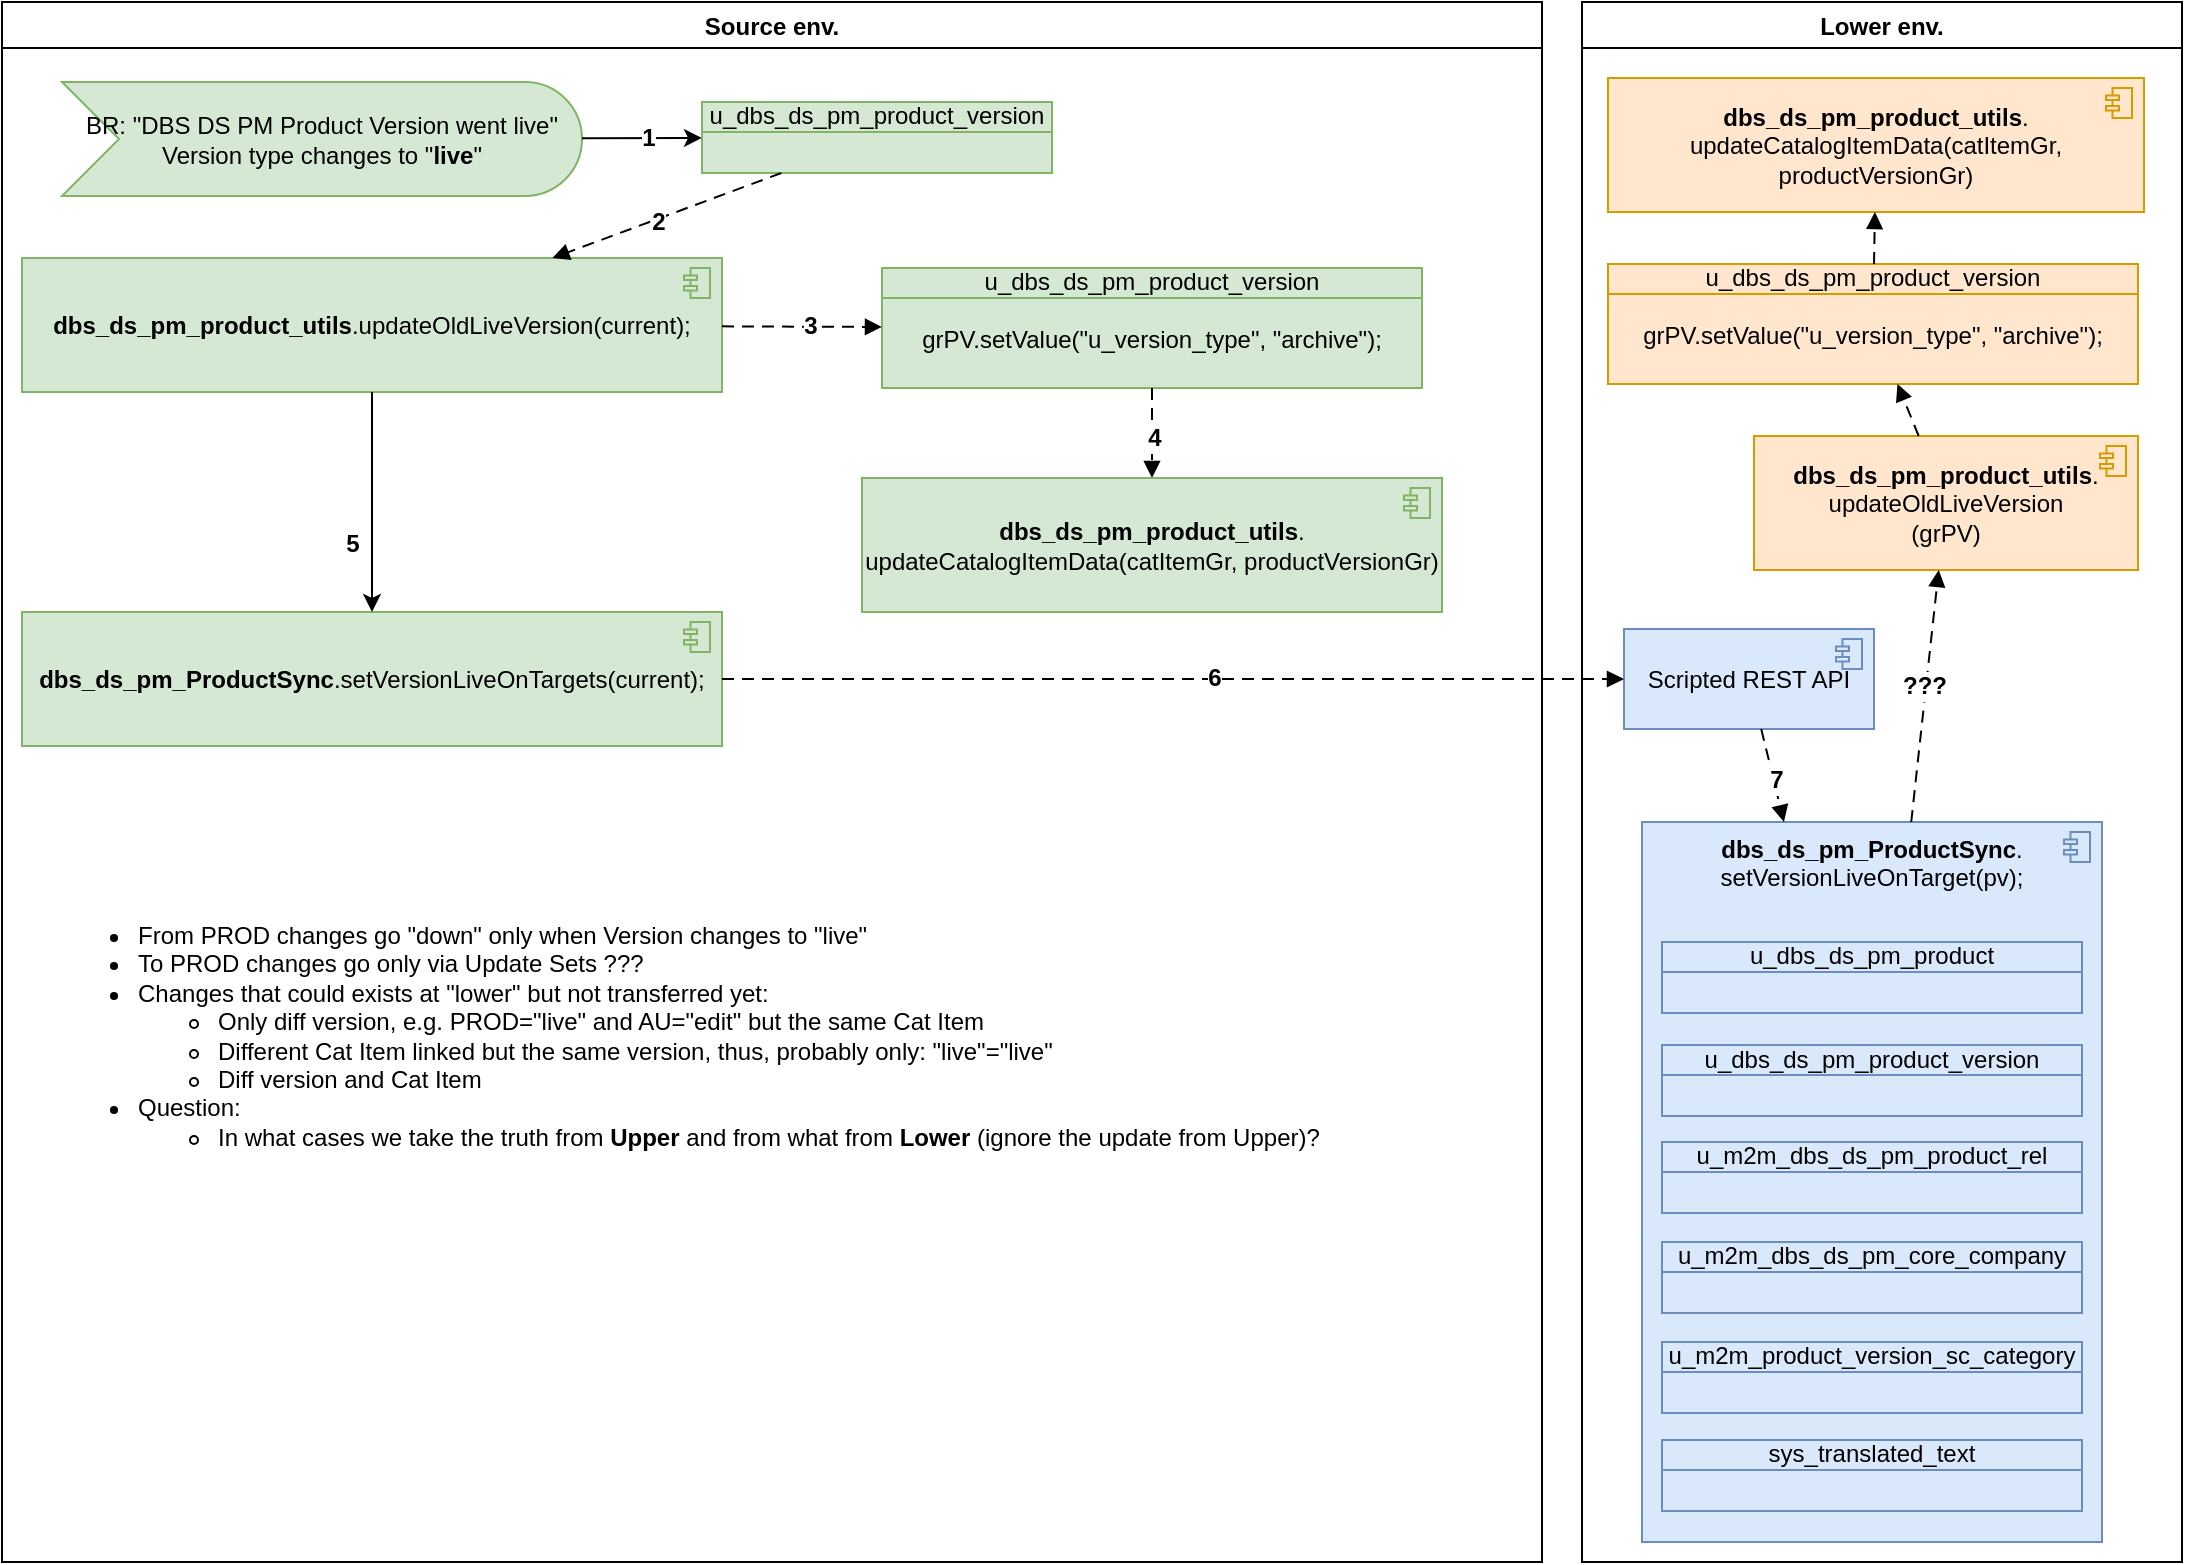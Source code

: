 <mxfile version="22.1.7" type="github">
  <diagram name="Page-1" id="jKb18ju2QpwEmjpjgpJ_">
    <mxGraphModel dx="1578" dy="1831" grid="0" gridSize="10" guides="1" tooltips="1" connect="1" arrows="1" fold="1" page="1" pageScale="1" pageWidth="1169" pageHeight="827" math="0" shadow="0">
      <root>
        <mxCell id="0" />
        <mxCell id="1" parent="0" />
        <mxCell id="rB3nnP-iTHuCGY8ewRmM-4" value="BR: &quot;DBS DS PM Product Version went live&quot;&lt;br&gt;Version type changes to &quot;&lt;b&gt;live&lt;/b&gt;&quot;" style="html=1;outlineConnect=0;whiteSpace=wrap;fillColor=#d5e8d4;shape=mxgraph.archimate3.event;strokeColor=#82b366;" vertex="1" parent="1">
          <mxGeometry x="80" y="-770" width="260" height="57" as="geometry" />
        </mxCell>
        <mxCell id="rB3nnP-iTHuCGY8ewRmM-9" value="" style="edgeStyle=none;rounded=0;orthogonalLoop=1;jettySize=auto;html=1;fontSize=6;" edge="1" parent="1" source="rB3nnP-iTHuCGY8ewRmM-4" target="rB3nnP-iTHuCGY8ewRmM-31">
          <mxGeometry relative="1" as="geometry">
            <mxPoint x="334" y="-505.87" as="sourcePoint" />
            <mxPoint x="449" y="-479.87" as="targetPoint" />
          </mxGeometry>
        </mxCell>
        <mxCell id="rB3nnP-iTHuCGY8ewRmM-10" value="&lt;font style=&quot;font-size: 12px;&quot;&gt;&lt;b&gt;1&lt;/b&gt;&lt;/font&gt;" style="edgeLabel;html=1;align=center;verticalAlign=middle;resizable=0;points=[];fontSize=6;" vertex="1" connectable="0" parent="rB3nnP-iTHuCGY8ewRmM-9">
          <mxGeometry x="0.4" y="-1" relative="1" as="geometry">
            <mxPoint x="-9" y="-1" as="offset" />
          </mxGeometry>
        </mxCell>
        <mxCell id="rB3nnP-iTHuCGY8ewRmM-31" value="u_dbs_ds_pm_product_version" style="html=1;outlineConnect=0;whiteSpace=wrap;fillColor=#d5e8d4;shape=mxgraph.archimate3.businessObject;overflow=fill;strokeColor=#82b366;" vertex="1" parent="1">
          <mxGeometry x="400" y="-760" width="175" height="35.5" as="geometry" />
        </mxCell>
        <mxCell id="rB3nnP-iTHuCGY8ewRmM-57" value="&lt;b&gt;dbs_ds_pm_product_utils&lt;/b&gt;.updateOldLiveVersion(current);" style="html=1;outlineConnect=0;whiteSpace=wrap;fillColor=#d5e8d4;shape=mxgraph.archimate3.application;appType=comp;archiType=square;strokeColor=#82b366;verticalAlign=middle;" vertex="1" parent="1">
          <mxGeometry x="60" y="-682" width="350" height="67" as="geometry" />
        </mxCell>
        <mxCell id="rB3nnP-iTHuCGY8ewRmM-59" value="" style="html=1;endArrow=block;dashed=1;elbow=vertical;endFill=1;dashPattern=6 4;rounded=0;fontSize=12;" edge="1" parent="1" source="rB3nnP-iTHuCGY8ewRmM-31" target="rB3nnP-iTHuCGY8ewRmM-57">
          <mxGeometry width="160" relative="1" as="geometry">
            <mxPoint x="837" y="-180" as="sourcePoint" />
            <mxPoint x="1008" y="-180" as="targetPoint" />
          </mxGeometry>
        </mxCell>
        <mxCell id="rB3nnP-iTHuCGY8ewRmM-60" value="&lt;b&gt;2&lt;/b&gt;" style="edgeLabel;html=1;align=center;verticalAlign=middle;resizable=0;points=[];fontSize=12;" vertex="1" connectable="0" parent="rB3nnP-iTHuCGY8ewRmM-59">
          <mxGeometry x="0.091" y="1" relative="1" as="geometry">
            <mxPoint as="offset" />
          </mxGeometry>
        </mxCell>
        <mxCell id="rB3nnP-iTHuCGY8ewRmM-63" value="u_dbs_ds_pm_product_version&lt;br&gt;&lt;br&gt;grPV.setValue(&quot;u_version_type&quot;, &quot;archive&quot;);" style="html=1;outlineConnect=0;whiteSpace=wrap;fillColor=#d5e8d4;shape=mxgraph.archimate3.businessObject;overflow=fill;strokeColor=#82b366;" vertex="1" parent="1">
          <mxGeometry x="490" y="-677" width="270" height="60" as="geometry" />
        </mxCell>
        <mxCell id="rB3nnP-iTHuCGY8ewRmM-64" value="" style="html=1;endArrow=block;dashed=1;elbow=vertical;endFill=1;dashPattern=6 4;rounded=0;fontSize=12;" edge="1" parent="1" source="rB3nnP-iTHuCGY8ewRmM-57" target="rB3nnP-iTHuCGY8ewRmM-63">
          <mxGeometry width="160" relative="1" as="geometry">
            <mxPoint x="-15" y="-639" as="sourcePoint" />
            <mxPoint x="70" y="-639" as="targetPoint" />
          </mxGeometry>
        </mxCell>
        <mxCell id="rB3nnP-iTHuCGY8ewRmM-65" value="&lt;b&gt;3&lt;/b&gt;" style="edgeLabel;html=1;align=center;verticalAlign=middle;resizable=0;points=[];fontSize=12;" vertex="1" connectable="0" parent="rB3nnP-iTHuCGY8ewRmM-64">
          <mxGeometry x="0.091" y="1" relative="1" as="geometry">
            <mxPoint as="offset" />
          </mxGeometry>
        </mxCell>
        <mxCell id="rB3nnP-iTHuCGY8ewRmM-67" value="" style="html=1;endArrow=block;dashed=1;elbow=vertical;endFill=1;dashPattern=6 4;rounded=0;fontSize=12;" edge="1" parent="1" source="rB3nnP-iTHuCGY8ewRmM-63" target="rB3nnP-iTHuCGY8ewRmM-66">
          <mxGeometry width="160" relative="1" as="geometry">
            <mxPoint x="420" y="-638" as="sourcePoint" />
            <mxPoint x="500" y="-638" as="targetPoint" />
          </mxGeometry>
        </mxCell>
        <mxCell id="rB3nnP-iTHuCGY8ewRmM-68" value="&lt;b&gt;4&lt;/b&gt;" style="edgeLabel;html=1;align=center;verticalAlign=middle;resizable=0;points=[];fontSize=12;" vertex="1" connectable="0" parent="rB3nnP-iTHuCGY8ewRmM-67">
          <mxGeometry x="0.091" y="1" relative="1" as="geometry">
            <mxPoint as="offset" />
          </mxGeometry>
        </mxCell>
        <mxCell id="rB3nnP-iTHuCGY8ewRmM-69" value="Lower env." style="swimlane;" vertex="1" parent="1">
          <mxGeometry x="840" y="-810" width="300" height="780" as="geometry" />
        </mxCell>
        <mxCell id="rB3nnP-iTHuCGY8ewRmM-75" value="Scripted REST API" style="html=1;outlineConnect=0;whiteSpace=wrap;fillColor=#dae8fc;shape=mxgraph.archimate3.application;appType=comp;archiType=square;strokeColor=#6c8ebf;verticalAlign=middle;" vertex="1" parent="rB3nnP-iTHuCGY8ewRmM-69">
          <mxGeometry x="21" y="313.5" width="125" height="50" as="geometry" />
        </mxCell>
        <mxCell id="rB3nnP-iTHuCGY8ewRmM-78" value="&lt;b&gt;dbs_ds_pm_ProductSync&lt;/b&gt;.&lt;br&gt;setVersionLiveOnTarget(pv);" style="html=1;outlineConnect=0;whiteSpace=wrap;fillColor=#dae8fc;shape=mxgraph.archimate3.application;appType=comp;archiType=square;strokeColor=#6c8ebf;verticalAlign=top;" vertex="1" parent="rB3nnP-iTHuCGY8ewRmM-69">
          <mxGeometry x="30" y="410" width="230" height="360" as="geometry" />
        </mxCell>
        <mxCell id="rB3nnP-iTHuCGY8ewRmM-79" value="" style="html=1;endArrow=block;dashed=1;elbow=vertical;endFill=1;dashPattern=6 4;rounded=0;fontSize=12;" edge="1" parent="rB3nnP-iTHuCGY8ewRmM-69" source="rB3nnP-iTHuCGY8ewRmM-75" target="rB3nnP-iTHuCGY8ewRmM-78">
          <mxGeometry width="160" relative="1" as="geometry">
            <mxPoint x="-410" y="346.5" as="sourcePoint" />
            <mxPoint x="50" y="346.5" as="targetPoint" />
          </mxGeometry>
        </mxCell>
        <mxCell id="rB3nnP-iTHuCGY8ewRmM-80" value="&lt;b&gt;7&lt;/b&gt;" style="edgeLabel;html=1;align=center;verticalAlign=middle;resizable=0;points=[];fontSize=12;" vertex="1" connectable="0" parent="rB3nnP-iTHuCGY8ewRmM-79">
          <mxGeometry x="0.091" y="1" relative="1" as="geometry">
            <mxPoint as="offset" />
          </mxGeometry>
        </mxCell>
        <mxCell id="rB3nnP-iTHuCGY8ewRmM-87" value="u_dbs_ds_pm_product" style="html=1;outlineConnect=0;whiteSpace=wrap;fillColor=#dae8fc;shape=mxgraph.archimate3.businessObject;overflow=fill;strokeColor=#6c8ebf;" vertex="1" parent="rB3nnP-iTHuCGY8ewRmM-69">
          <mxGeometry x="40" y="470" width="210" height="35.5" as="geometry" />
        </mxCell>
        <mxCell id="rB3nnP-iTHuCGY8ewRmM-88" value="u_dbs_ds_pm_product_version" style="html=1;outlineConnect=0;whiteSpace=wrap;fillColor=#dae8fc;shape=mxgraph.archimate3.businessObject;overflow=fill;strokeColor=#6c8ebf;" vertex="1" parent="rB3nnP-iTHuCGY8ewRmM-69">
          <mxGeometry x="40" y="521.5" width="210" height="35.5" as="geometry" />
        </mxCell>
        <mxCell id="rB3nnP-iTHuCGY8ewRmM-89" value="u_m2m_dbs_ds_pm_product_rel" style="html=1;outlineConnect=0;whiteSpace=wrap;fillColor=#dae8fc;shape=mxgraph.archimate3.businessObject;overflow=fill;strokeColor=#6c8ebf;" vertex="1" parent="rB3nnP-iTHuCGY8ewRmM-69">
          <mxGeometry x="40" y="570" width="210" height="35.5" as="geometry" />
        </mxCell>
        <mxCell id="rB3nnP-iTHuCGY8ewRmM-90" value="u_m2m_dbs_ds_pm_core_company" style="html=1;outlineConnect=0;whiteSpace=wrap;fillColor=#dae8fc;shape=mxgraph.archimate3.businessObject;overflow=fill;strokeColor=#6c8ebf;" vertex="1" parent="rB3nnP-iTHuCGY8ewRmM-69">
          <mxGeometry x="40" y="620" width="210" height="35.5" as="geometry" />
        </mxCell>
        <mxCell id="rB3nnP-iTHuCGY8ewRmM-91" value="u_m2m_product_version_sc_category" style="html=1;outlineConnect=0;whiteSpace=wrap;fillColor=#dae8fc;shape=mxgraph.archimate3.businessObject;overflow=fill;strokeColor=#6c8ebf;" vertex="1" parent="rB3nnP-iTHuCGY8ewRmM-69">
          <mxGeometry x="40" y="670" width="210" height="35.5" as="geometry" />
        </mxCell>
        <mxCell id="rB3nnP-iTHuCGY8ewRmM-92" value="sys_translated_text" style="html=1;outlineConnect=0;whiteSpace=wrap;fillColor=#dae8fc;shape=mxgraph.archimate3.businessObject;overflow=fill;strokeColor=#6c8ebf;" vertex="1" parent="rB3nnP-iTHuCGY8ewRmM-69">
          <mxGeometry x="40" y="719" width="210" height="35.5" as="geometry" />
        </mxCell>
        <mxCell id="rB3nnP-iTHuCGY8ewRmM-93" value="&lt;b&gt;dbs_ds_pm_product_utils&lt;/b&gt;.&lt;br&gt;updateOldLiveVersion&lt;br&gt;(grPV)" style="html=1;outlineConnect=0;whiteSpace=wrap;fillColor=#ffe6cc;shape=mxgraph.archimate3.application;appType=comp;archiType=square;strokeColor=#d79b00;verticalAlign=middle;" vertex="1" parent="rB3nnP-iTHuCGY8ewRmM-69">
          <mxGeometry x="86" y="217" width="192" height="67" as="geometry" />
        </mxCell>
        <mxCell id="rB3nnP-iTHuCGY8ewRmM-94" value="" style="html=1;endArrow=block;dashed=1;elbow=vertical;endFill=1;dashPattern=6 4;rounded=0;fontSize=12;" edge="1" parent="rB3nnP-iTHuCGY8ewRmM-69" source="rB3nnP-iTHuCGY8ewRmM-78" target="rB3nnP-iTHuCGY8ewRmM-93">
          <mxGeometry width="160" relative="1" as="geometry">
            <mxPoint x="204" y="334" as="sourcePoint" />
            <mxPoint x="155" y="420" as="targetPoint" />
          </mxGeometry>
        </mxCell>
        <mxCell id="rB3nnP-iTHuCGY8ewRmM-95" value="&lt;b&gt;???&lt;/b&gt;" style="edgeLabel;html=1;align=center;verticalAlign=middle;resizable=0;points=[];fontSize=12;" vertex="1" connectable="0" parent="rB3nnP-iTHuCGY8ewRmM-94">
          <mxGeometry x="0.091" y="1" relative="1" as="geometry">
            <mxPoint as="offset" />
          </mxGeometry>
        </mxCell>
        <mxCell id="rB3nnP-iTHuCGY8ewRmM-98" value="u_dbs_ds_pm_product_version&lt;br&gt;&lt;br&gt;grPV.setValue(&quot;u_version_type&quot;, &quot;archive&quot;);" style="html=1;outlineConnect=0;whiteSpace=wrap;fillColor=#ffe6cc;shape=mxgraph.archimate3.businessObject;overflow=fill;strokeColor=#d79b00;" vertex="1" parent="rB3nnP-iTHuCGY8ewRmM-69">
          <mxGeometry x="13" y="131" width="265" height="60" as="geometry" />
        </mxCell>
        <mxCell id="rB3nnP-iTHuCGY8ewRmM-99" value="" style="html=1;endArrow=block;dashed=1;elbow=vertical;endFill=1;dashPattern=6 4;rounded=0;fontSize=12;" edge="1" parent="rB3nnP-iTHuCGY8ewRmM-69" source="rB3nnP-iTHuCGY8ewRmM-93" target="rB3nnP-iTHuCGY8ewRmM-98">
          <mxGeometry width="160" relative="1" as="geometry">
            <mxPoint x="175" y="420" as="sourcePoint" />
            <mxPoint x="191" y="271" as="targetPoint" />
          </mxGeometry>
        </mxCell>
        <mxCell id="rB3nnP-iTHuCGY8ewRmM-102" value="&lt;b&gt;dbs_ds_pm_product_utils&lt;/b&gt;.&lt;br&gt;updateCatalogItemData(catItemGr, productVersionGr)" style="html=1;outlineConnect=0;whiteSpace=wrap;fillColor=#ffe6cc;shape=mxgraph.archimate3.application;appType=comp;archiType=square;strokeColor=#d79b00;verticalAlign=middle;" vertex="1" parent="rB3nnP-iTHuCGY8ewRmM-69">
          <mxGeometry x="13" y="38" width="268" height="67" as="geometry" />
        </mxCell>
        <mxCell id="rB3nnP-iTHuCGY8ewRmM-103" value="" style="html=1;endArrow=block;dashed=1;elbow=vertical;endFill=1;dashPattern=6 4;rounded=0;fontSize=12;" edge="1" parent="rB3nnP-iTHuCGY8ewRmM-69" source="rB3nnP-iTHuCGY8ewRmM-98" target="rB3nnP-iTHuCGY8ewRmM-102">
          <mxGeometry width="160" relative="1" as="geometry">
            <mxPoint x="177" y="244" as="sourcePoint" />
            <mxPoint x="166" y="218" as="targetPoint" />
          </mxGeometry>
        </mxCell>
        <mxCell id="rB3nnP-iTHuCGY8ewRmM-74" value="Source env." style="swimlane;" vertex="1" parent="1">
          <mxGeometry x="50" y="-810" width="770" height="780" as="geometry" />
        </mxCell>
        <mxCell id="rB3nnP-iTHuCGY8ewRmM-66" value="&lt;b&gt;dbs_ds_pm_product_utils&lt;/b&gt;.&lt;br&gt;updateCatalogItemData(catItemGr, productVersionGr)" style="html=1;outlineConnect=0;whiteSpace=wrap;fillColor=#d5e8d4;shape=mxgraph.archimate3.application;appType=comp;archiType=square;strokeColor=#82b366;verticalAlign=middle;" vertex="1" parent="rB3nnP-iTHuCGY8ewRmM-74">
          <mxGeometry x="430" y="238" width="290" height="67" as="geometry" />
        </mxCell>
        <mxCell id="rB3nnP-iTHuCGY8ewRmM-58" value="&lt;b&gt;dbs_ds_pm_ProductSync&lt;/b&gt;.setVersionLiveOnTargets(current);" style="html=1;outlineConnect=0;whiteSpace=wrap;fillColor=#d5e8d4;shape=mxgraph.archimate3.application;appType=comp;archiType=square;strokeColor=#82b366;verticalAlign=middle;" vertex="1" parent="rB3nnP-iTHuCGY8ewRmM-74">
          <mxGeometry x="10" y="305" width="350" height="67" as="geometry" />
        </mxCell>
        <mxCell id="rB3nnP-iTHuCGY8ewRmM-104" value="&lt;ul&gt;&lt;li&gt;From PROD changes go &quot;down&quot; only when Version changes to &quot;live&quot;&lt;/li&gt;&lt;li&gt;To PROD changes go only via Update Sets ???&lt;/li&gt;&lt;li&gt;Changes that could exists at &quot;lower&quot; but not transferred yet:&lt;/li&gt;&lt;ul&gt;&lt;li&gt;Only diff version, e.g. PROD=&quot;live&quot; and AU=&quot;edit&quot; but the same Cat Item&lt;/li&gt;&lt;li&gt;Different Cat Item linked but the same version, thus, probably only: &quot;live&quot;=&quot;live&quot;&lt;/li&gt;&lt;li&gt;Diff version and Cat Item&lt;/li&gt;&lt;/ul&gt;&lt;li&gt;Question:&lt;/li&gt;&lt;ul&gt;&lt;li&gt;In what cases we take the truth from &lt;b&gt;Upper&lt;/b&gt; and from what from &lt;b&gt;Lower &lt;/b&gt;(ignore the update from Upper)?&lt;/li&gt;&lt;/ul&gt;&lt;/ul&gt;" style="text;html=1;strokeColor=none;fillColor=none;align=left;verticalAlign=middle;whiteSpace=wrap;rounded=0;" vertex="1" parent="rB3nnP-iTHuCGY8ewRmM-74">
          <mxGeometry x="26" y="401" width="726" height="231" as="geometry" />
        </mxCell>
        <mxCell id="rB3nnP-iTHuCGY8ewRmM-76" value="" style="html=1;endArrow=block;dashed=1;elbow=vertical;endFill=1;dashPattern=6 4;rounded=0;fontSize=12;" edge="1" parent="1" source="rB3nnP-iTHuCGY8ewRmM-58" target="rB3nnP-iTHuCGY8ewRmM-75">
          <mxGeometry width="160" relative="1" as="geometry">
            <mxPoint x="245" y="-648" as="sourcePoint" />
            <mxPoint x="245" y="-450" as="targetPoint" />
          </mxGeometry>
        </mxCell>
        <mxCell id="rB3nnP-iTHuCGY8ewRmM-77" value="&lt;b&gt;6&lt;/b&gt;" style="edgeLabel;html=1;align=center;verticalAlign=middle;resizable=0;points=[];fontSize=12;" vertex="1" connectable="0" parent="rB3nnP-iTHuCGY8ewRmM-76">
          <mxGeometry x="0.091" y="1" relative="1" as="geometry">
            <mxPoint as="offset" />
          </mxGeometry>
        </mxCell>
        <mxCell id="rB3nnP-iTHuCGY8ewRmM-96" value="" style="edgeStyle=none;rounded=0;orthogonalLoop=1;jettySize=auto;html=1;fontSize=6;" edge="1" parent="1" source="rB3nnP-iTHuCGY8ewRmM-57" target="rB3nnP-iTHuCGY8ewRmM-58">
          <mxGeometry relative="1" as="geometry">
            <mxPoint x="350" y="-732" as="sourcePoint" />
            <mxPoint x="410" y="-732" as="targetPoint" />
          </mxGeometry>
        </mxCell>
        <mxCell id="rB3nnP-iTHuCGY8ewRmM-97" value="&lt;font style=&quot;font-size: 12px;&quot;&gt;&lt;b&gt;5&lt;/b&gt;&lt;/font&gt;" style="edgeLabel;html=1;align=center;verticalAlign=middle;resizable=0;points=[];fontSize=6;" vertex="1" connectable="0" parent="rB3nnP-iTHuCGY8ewRmM-96">
          <mxGeometry x="0.4" y="-1" relative="1" as="geometry">
            <mxPoint x="-9" y="-1" as="offset" />
          </mxGeometry>
        </mxCell>
      </root>
    </mxGraphModel>
  </diagram>
</mxfile>
